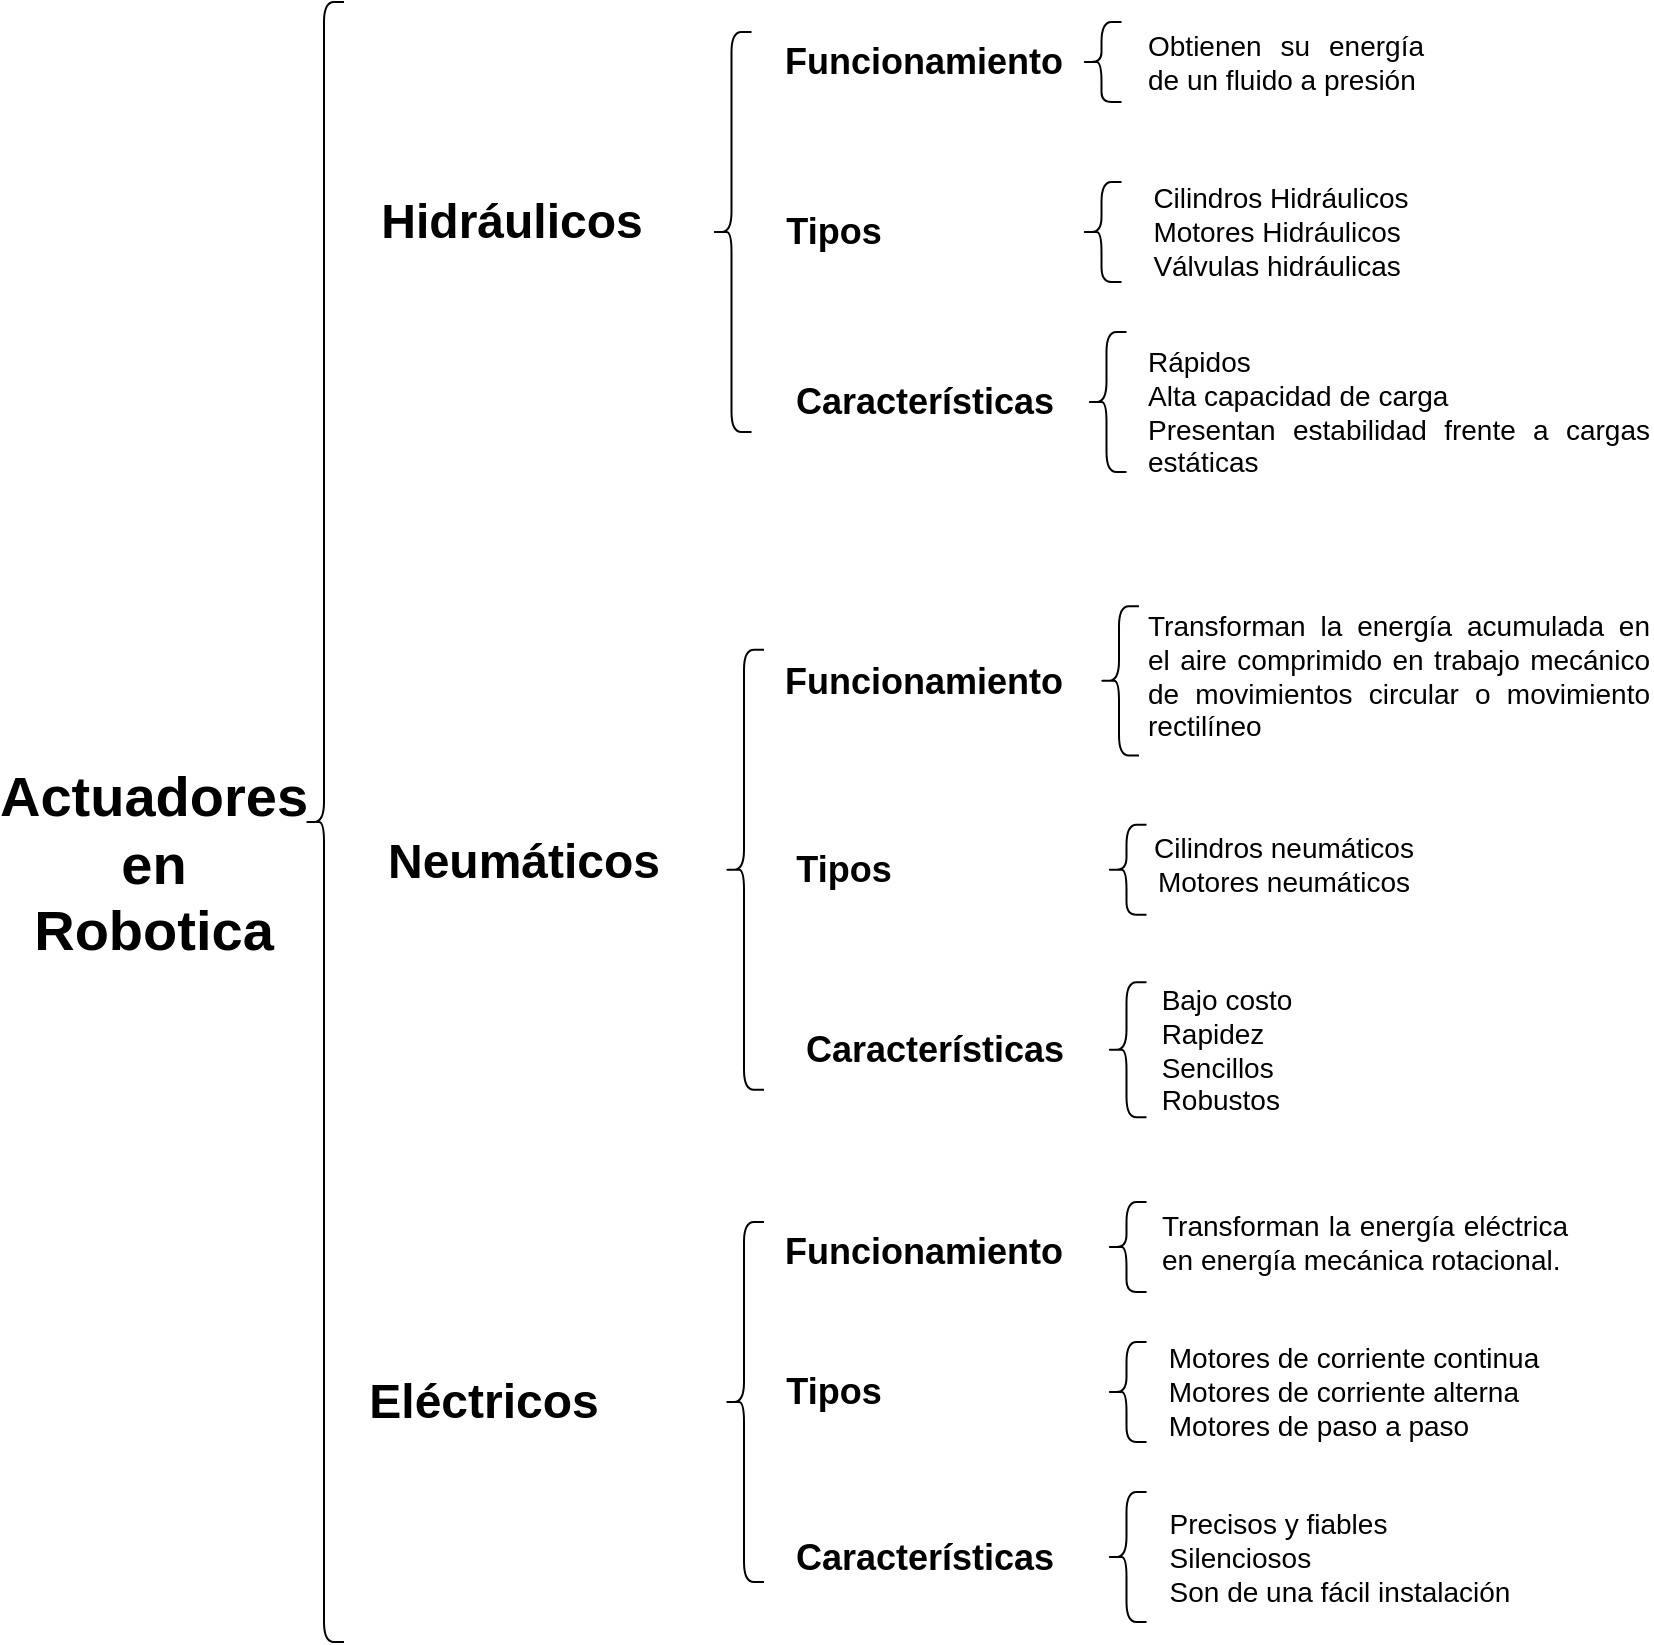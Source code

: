 <mxfile version="13.6.5">
    <diagram id="ZDc8EQK05pyt_Cn2uagj" name="Página-1">
        <mxGraphModel dx="1118" dy="792" grid="1" gridSize="10" guides="1" tooltips="1" connect="1" arrows="1" fold="1" page="1" pageScale="1" pageWidth="850" pageHeight="1100" math="0" shadow="0">
            <root>
                <mxCell id="0"/>
                <mxCell id="1" parent="0"/>
                <mxCell id="2" value="" style="shape=curlyBracket;whiteSpace=wrap;html=1;rounded=1;" vertex="1" parent="1">
                    <mxGeometry x="160" y="120" width="20" height="820" as="geometry"/>
                </mxCell>
                <mxCell id="3" value="&lt;font style=&quot;font-size: 28px&quot;&gt;&lt;b&gt;Actuadores en Robotica&lt;/b&gt;&lt;/font&gt;" style="text;html=1;strokeColor=none;fillColor=none;align=center;verticalAlign=middle;whiteSpace=wrap;rounded=0;fontSize=28;" vertex="1" parent="1">
                    <mxGeometry x="40" y="518" width="90" height="65" as="geometry"/>
                </mxCell>
                <mxCell id="4" value="&lt;font style=&quot;font-size: 24px&quot;&gt;&lt;b&gt;Hidráulicos&lt;/b&gt;&lt;/font&gt;" style="text;html=1;strokeColor=none;fillColor=none;align=center;verticalAlign=middle;whiteSpace=wrap;rounded=0;" vertex="1" parent="1">
                    <mxGeometry x="243.75" y="220" width="40" height="20" as="geometry"/>
                </mxCell>
                <mxCell id="5" value="&lt;font style=&quot;font-size: 24px&quot;&gt;&lt;b&gt;Neumáticos&lt;/b&gt;&lt;/font&gt;" style="text;html=1;strokeColor=none;fillColor=none;align=center;verticalAlign=middle;whiteSpace=wrap;rounded=0;" vertex="1" parent="1">
                    <mxGeometry x="250" y="540" width="40" height="20" as="geometry"/>
                </mxCell>
                <mxCell id="6" value="&lt;font style=&quot;font-size: 24px&quot;&gt;&lt;b&gt;Eléctricos&lt;/b&gt;&lt;/font&gt;" style="text;html=1;strokeColor=none;fillColor=none;align=center;verticalAlign=middle;whiteSpace=wrap;rounded=0;" vertex="1" parent="1">
                    <mxGeometry x="230" y="810" width="40" height="20" as="geometry"/>
                </mxCell>
                <mxCell id="7" value="" style="shape=curlyBracket;whiteSpace=wrap;html=1;rounded=1;" vertex="1" parent="1">
                    <mxGeometry x="363.75" y="135" width="20" height="200" as="geometry"/>
                </mxCell>
                <mxCell id="8" value="" style="shape=curlyBracket;whiteSpace=wrap;html=1;rounded=1;" vertex="1" parent="1">
                    <mxGeometry x="370" y="443.9" width="20" height="220" as="geometry"/>
                </mxCell>
                <mxCell id="9" value="" style="shape=curlyBracket;whiteSpace=wrap;html=1;rounded=1;" vertex="1" parent="1">
                    <mxGeometry x="370" y="730" width="20" height="180" as="geometry"/>
                </mxCell>
                <mxCell id="10" value="&lt;font style=&quot;font-size: 18px&quot;&gt;&lt;b&gt;Funcionamiento&lt;/b&gt;&lt;/font&gt;" style="text;html=1;strokeColor=none;fillColor=none;align=center;verticalAlign=middle;whiteSpace=wrap;rounded=0;" vertex="1" parent="1">
                    <mxGeometry x="425" y="135" width="90" height="30" as="geometry"/>
                </mxCell>
                <mxCell id="11" value="&lt;div style=&quot;text-align: justify&quot;&gt;&lt;span&gt;&lt;font style=&quot;font-size: 14px&quot;&gt;Obtienen su energía de un fluido a presión&lt;/font&gt;&lt;/span&gt;&lt;/div&gt;" style="text;html=1;strokeColor=none;fillColor=none;align=center;verticalAlign=middle;whiteSpace=wrap;rounded=0;" vertex="1" parent="1">
                    <mxGeometry x="581.25" y="130" width="140" height="40" as="geometry"/>
                </mxCell>
                <mxCell id="13" value="" style="shape=curlyBracket;whiteSpace=wrap;html=1;rounded=1;size=0.5;" vertex="1" parent="1">
                    <mxGeometry x="548.75" y="130" width="20" height="40" as="geometry"/>
                </mxCell>
                <mxCell id="14" value="&lt;font style=&quot;font-size: 18px&quot;&gt;&lt;b&gt;Tipos&lt;/b&gt;&lt;/font&gt;" style="text;html=1;strokeColor=none;fillColor=none;align=center;verticalAlign=middle;whiteSpace=wrap;rounded=0;" vertex="1" parent="1">
                    <mxGeometry x="405" y="225" width="40" height="20" as="geometry"/>
                </mxCell>
                <mxCell id="15" value="" style="shape=curlyBracket;whiteSpace=wrap;html=1;rounded=1;size=0.5;" vertex="1" parent="1">
                    <mxGeometry x="548.75" y="210" width="20" height="50" as="geometry"/>
                </mxCell>
                <mxCell id="16" value="&lt;div style=&quot;text-align: justify&quot;&gt;&lt;font style=&quot;font-size: 14px&quot;&gt;Cilindros Hidráulicos&lt;/font&gt;&lt;/div&gt;&lt;div style=&quot;text-align: justify&quot;&gt;&lt;font style=&quot;font-size: 14px&quot;&gt;Motores Hidráulicos&lt;/font&gt;&lt;/div&gt;&lt;div style=&quot;text-align: justify&quot;&gt;&lt;font style=&quot;font-size: 14px&quot;&gt;Válvulas hidráulicas&lt;/font&gt;&lt;/div&gt;" style="text;html=1;strokeColor=none;fillColor=none;align=center;verticalAlign=middle;whiteSpace=wrap;rounded=0;" vertex="1" parent="1">
                    <mxGeometry x="581.25" y="205" width="135" height="60" as="geometry"/>
                </mxCell>
                <mxCell id="17" value="&lt;font style=&quot;font-size: 18px&quot;&gt;&lt;b&gt;Funcionamiento&lt;/b&gt;&lt;/font&gt;" style="text;html=1;strokeColor=none;fillColor=none;align=center;verticalAlign=middle;whiteSpace=wrap;rounded=0;" vertex="1" parent="1">
                    <mxGeometry x="425" y="444.72" width="90" height="30" as="geometry"/>
                </mxCell>
                <mxCell id="18" value="" style="shape=curlyBracket;whiteSpace=wrap;html=1;rounded=1;size=0.5;" vertex="1" parent="1">
                    <mxGeometry x="557.5" y="422.09" width="20" height="74.63" as="geometry"/>
                </mxCell>
                <mxCell id="19" value="&lt;font style=&quot;font-size: 18px&quot;&gt;&lt;b&gt;Tipos&lt;/b&gt;&lt;/font&gt;" style="text;html=1;strokeColor=none;fillColor=none;align=center;verticalAlign=middle;whiteSpace=wrap;rounded=0;" vertex="1" parent="1">
                    <mxGeometry x="410" y="543.9" width="40" height="20" as="geometry"/>
                </mxCell>
                <mxCell id="20" value="" style="shape=curlyBracket;whiteSpace=wrap;html=1;rounded=1;" vertex="1" parent="1">
                    <mxGeometry x="561.25" y="531.4" width="20" height="45" as="geometry"/>
                </mxCell>
                <mxCell id="21" value="&lt;font style=&quot;font-size: 18px&quot;&gt;&lt;b&gt;Funcionamiento&lt;/b&gt;&lt;/font&gt;" style="text;html=1;strokeColor=none;fillColor=none;align=center;verticalAlign=middle;whiteSpace=wrap;rounded=0;" vertex="1" parent="1">
                    <mxGeometry x="425" y="730" width="90" height="30" as="geometry"/>
                </mxCell>
                <mxCell id="22" value="" style="shape=curlyBracket;whiteSpace=wrap;html=1;rounded=1;size=0.5;" vertex="1" parent="1">
                    <mxGeometry x="561.25" y="720" width="20" height="45" as="geometry"/>
                </mxCell>
                <mxCell id="23" value="&lt;font style=&quot;font-size: 18px&quot;&gt;&lt;b&gt;Tipos&lt;/b&gt;&lt;/font&gt;" style="text;html=1;strokeColor=none;fillColor=none;align=center;verticalAlign=middle;whiteSpace=wrap;rounded=0;" vertex="1" parent="1">
                    <mxGeometry x="405" y="805" width="40" height="20" as="geometry"/>
                </mxCell>
                <mxCell id="24" value="" style="shape=curlyBracket;whiteSpace=wrap;html=1;rounded=1;" vertex="1" parent="1">
                    <mxGeometry x="561.25" y="790" width="20" height="50" as="geometry"/>
                </mxCell>
                <mxCell id="25" value="&lt;div style=&quot;text-align: justify&quot;&gt;&lt;span&gt;&lt;font style=&quot;font-size: 14px&quot;&gt;Transforman la energía acumulada en el aire comprimido en trabajo mecánico de movimientos circular o movimiento rectilíneo&lt;/font&gt;&lt;/span&gt;&lt;/div&gt;" style="text;html=1;strokeColor=none;fillColor=none;align=center;verticalAlign=middle;whiteSpace=wrap;rounded=0;" vertex="1" parent="1">
                    <mxGeometry x="581.25" y="444.72" width="252.5" height="24.5" as="geometry"/>
                </mxCell>
                <mxCell id="27" value="&lt;div&gt;&lt;font style=&quot;font-size: 14px&quot;&gt;Cilindros neumáticos&lt;/font&gt;&lt;/div&gt;&lt;div&gt;&lt;span&gt;&lt;font style=&quot;font-size: 14px&quot;&gt;Motores neumáticos&lt;/font&gt;&lt;/span&gt;&lt;br&gt;&lt;/div&gt;" style="text;html=1;strokeColor=none;fillColor=none;align=center;verticalAlign=middle;whiteSpace=wrap;rounded=0;" vertex="1" parent="1">
                    <mxGeometry x="555" y="533.9" width="190" height="35" as="geometry"/>
                </mxCell>
                <mxCell id="28" value="&lt;div style=&quot;text-align: justify&quot;&gt;&lt;span style=&quot;font-size: 14px&quot;&gt;Transforman la energía eléctrica en energía mecánica rotacional.&lt;/span&gt;&lt;/div&gt;" style="text;html=1;strokeColor=none;fillColor=none;align=center;verticalAlign=middle;whiteSpace=wrap;rounded=0;" vertex="1" parent="1">
                    <mxGeometry x="587.5" y="730" width="205" height="20" as="geometry"/>
                </mxCell>
                <mxCell id="29" value="&lt;div style=&quot;text-align: justify&quot;&gt;&lt;font style=&quot;font-size: 14px&quot;&gt;Motores de corriente continua&lt;/font&gt;&lt;/div&gt;&lt;div style=&quot;text-align: justify&quot;&gt;&lt;font style=&quot;font-size: 14px&quot;&gt;Motores de corriente alterna&lt;/font&gt;&lt;/div&gt;&lt;div style=&quot;text-align: justify&quot;&gt;&lt;font style=&quot;font-size: 14px&quot;&gt;Motores de paso a paso&lt;/font&gt;&lt;/div&gt;" style="text;html=1;strokeColor=none;fillColor=none;align=center;verticalAlign=middle;whiteSpace=wrap;rounded=0;" vertex="1" parent="1">
                    <mxGeometry x="575" y="785" width="220" height="60" as="geometry"/>
                </mxCell>
                <mxCell id="30" value="&lt;div style=&quot;text-align: justify&quot;&gt;&lt;font style=&quot;font-size: 14px&quot;&gt;Rápidos&lt;/font&gt;&lt;/div&gt;&lt;div style=&quot;text-align: justify&quot;&gt;&lt;font style=&quot;font-size: 14px&quot;&gt;Alta capacidad de carga&lt;/font&gt;&lt;/div&gt;&lt;div style=&quot;text-align: justify&quot;&gt;&lt;font style=&quot;font-size: 14px&quot;&gt;Presentan estabilidad frente a cargas estáticas&lt;/font&gt;&lt;/div&gt;" style="text;html=1;strokeColor=none;fillColor=none;align=center;verticalAlign=middle;whiteSpace=wrap;rounded=0;" vertex="1" parent="1">
                    <mxGeometry x="581.25" y="285" width="252.5" height="80" as="geometry"/>
                </mxCell>
                <mxCell id="32" value="&lt;font style=&quot;font-size: 18px&quot;&gt;&lt;b&gt;Características&lt;/b&gt;&lt;/font&gt;" style="text;html=1;align=center;verticalAlign=middle;resizable=0;points=[];autosize=1;" vertex="1" parent="1">
                    <mxGeometry x="400" y="310" width="140" height="20" as="geometry"/>
                </mxCell>
                <mxCell id="33" value="&lt;font style=&quot;font-size: 18px&quot;&gt;&lt;b&gt;Características&lt;/b&gt;&lt;/font&gt;" style="text;html=1;align=center;verticalAlign=middle;resizable=0;points=[];autosize=1;" vertex="1" parent="1">
                    <mxGeometry x="405" y="633.9" width="140" height="20" as="geometry"/>
                </mxCell>
                <mxCell id="34" value="&lt;font style=&quot;font-size: 18px&quot;&gt;&lt;b&gt;Características&lt;/b&gt;&lt;/font&gt;" style="text;html=1;align=center;verticalAlign=middle;resizable=0;points=[];autosize=1;" vertex="1" parent="1">
                    <mxGeometry x="400" y="887.5" width="140" height="20" as="geometry"/>
                </mxCell>
                <mxCell id="35" value="" style="shape=curlyBracket;whiteSpace=wrap;html=1;rounded=1;" vertex="1" parent="1">
                    <mxGeometry x="551.25" y="285" width="20" height="70" as="geometry"/>
                </mxCell>
                <mxCell id="36" value="" style="shape=curlyBracket;whiteSpace=wrap;html=1;rounded=1;" vertex="1" parent="1">
                    <mxGeometry x="561.25" y="610.15" width="20" height="67.5" as="geometry"/>
                </mxCell>
                <mxCell id="37" value="" style="shape=curlyBracket;whiteSpace=wrap;html=1;rounded=1;" vertex="1" parent="1">
                    <mxGeometry x="561.25" y="865" width="20" height="65" as="geometry"/>
                </mxCell>
                <mxCell id="38" value="&lt;div style=&quot;text-align: justify&quot;&gt;&lt;font style=&quot;font-size: 14px&quot;&gt;Bajo costo&lt;/font&gt;&lt;/div&gt;&lt;div style=&quot;text-align: justify&quot;&gt;&lt;font style=&quot;font-size: 14px&quot;&gt;Rapidez&lt;/font&gt;&lt;/div&gt;&lt;div style=&quot;text-align: justify&quot;&gt;&lt;font style=&quot;font-size: 14px&quot;&gt;Sencillos&lt;/font&gt;&lt;/div&gt;&lt;div style=&quot;text-align: justify&quot;&gt;&lt;font style=&quot;font-size: 14px&quot;&gt;Robustos&lt;/font&gt;&lt;/div&gt;" style="text;html=1;align=center;verticalAlign=middle;resizable=0;points=[];autosize=1;" vertex="1" parent="1">
                    <mxGeometry x="581.25" y="608.9" width="80" height="70" as="geometry"/>
                </mxCell>
                <mxCell id="39" value="&lt;div style=&quot;text-align: justify&quot;&gt;&lt;font style=&quot;font-size: 14px&quot;&gt;Precisos y fiables&lt;/font&gt;&lt;/div&gt;&lt;div style=&quot;text-align: justify&quot;&gt;&lt;font style=&quot;font-size: 14px&quot;&gt;Silenciosos&lt;/font&gt;&lt;/div&gt;&lt;div style=&quot;text-align: justify&quot;&gt;&lt;font style=&quot;font-size: 14px&quot;&gt;Son de una fácil instalación&lt;/font&gt;&lt;/div&gt;" style="text;html=1;strokeColor=none;fillColor=none;align=center;verticalAlign=middle;whiteSpace=wrap;rounded=0;" vertex="1" parent="1">
                    <mxGeometry x="552.5" y="857.5" width="250" height="80" as="geometry"/>
                </mxCell>
            </root>
        </mxGraphModel>
    </diagram>
</mxfile>